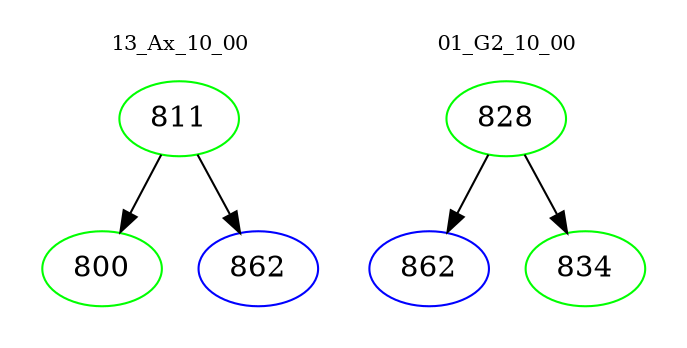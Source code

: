 digraph{
subgraph cluster_0 {
color = white
label = "13_Ax_10_00";
fontsize=10;
T0_811 [label="811", color="green"]
T0_811 -> T0_800 [color="black"]
T0_800 [label="800", color="green"]
T0_811 -> T0_862 [color="black"]
T0_862 [label="862", color="blue"]
}
subgraph cluster_1 {
color = white
label = "01_G2_10_00";
fontsize=10;
T1_828 [label="828", color="green"]
T1_828 -> T1_862 [color="black"]
T1_862 [label="862", color="blue"]
T1_828 -> T1_834 [color="black"]
T1_834 [label="834", color="green"]
}
}
